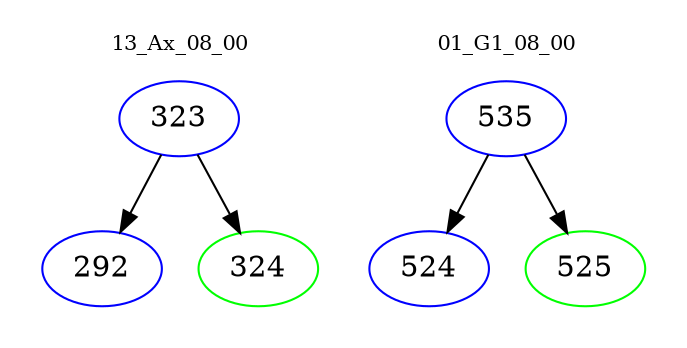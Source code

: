 digraph{
subgraph cluster_0 {
color = white
label = "13_Ax_08_00";
fontsize=10;
T0_323 [label="323", color="blue"]
T0_323 -> T0_292 [color="black"]
T0_292 [label="292", color="blue"]
T0_323 -> T0_324 [color="black"]
T0_324 [label="324", color="green"]
}
subgraph cluster_1 {
color = white
label = "01_G1_08_00";
fontsize=10;
T1_535 [label="535", color="blue"]
T1_535 -> T1_524 [color="black"]
T1_524 [label="524", color="blue"]
T1_535 -> T1_525 [color="black"]
T1_525 [label="525", color="green"]
}
}
